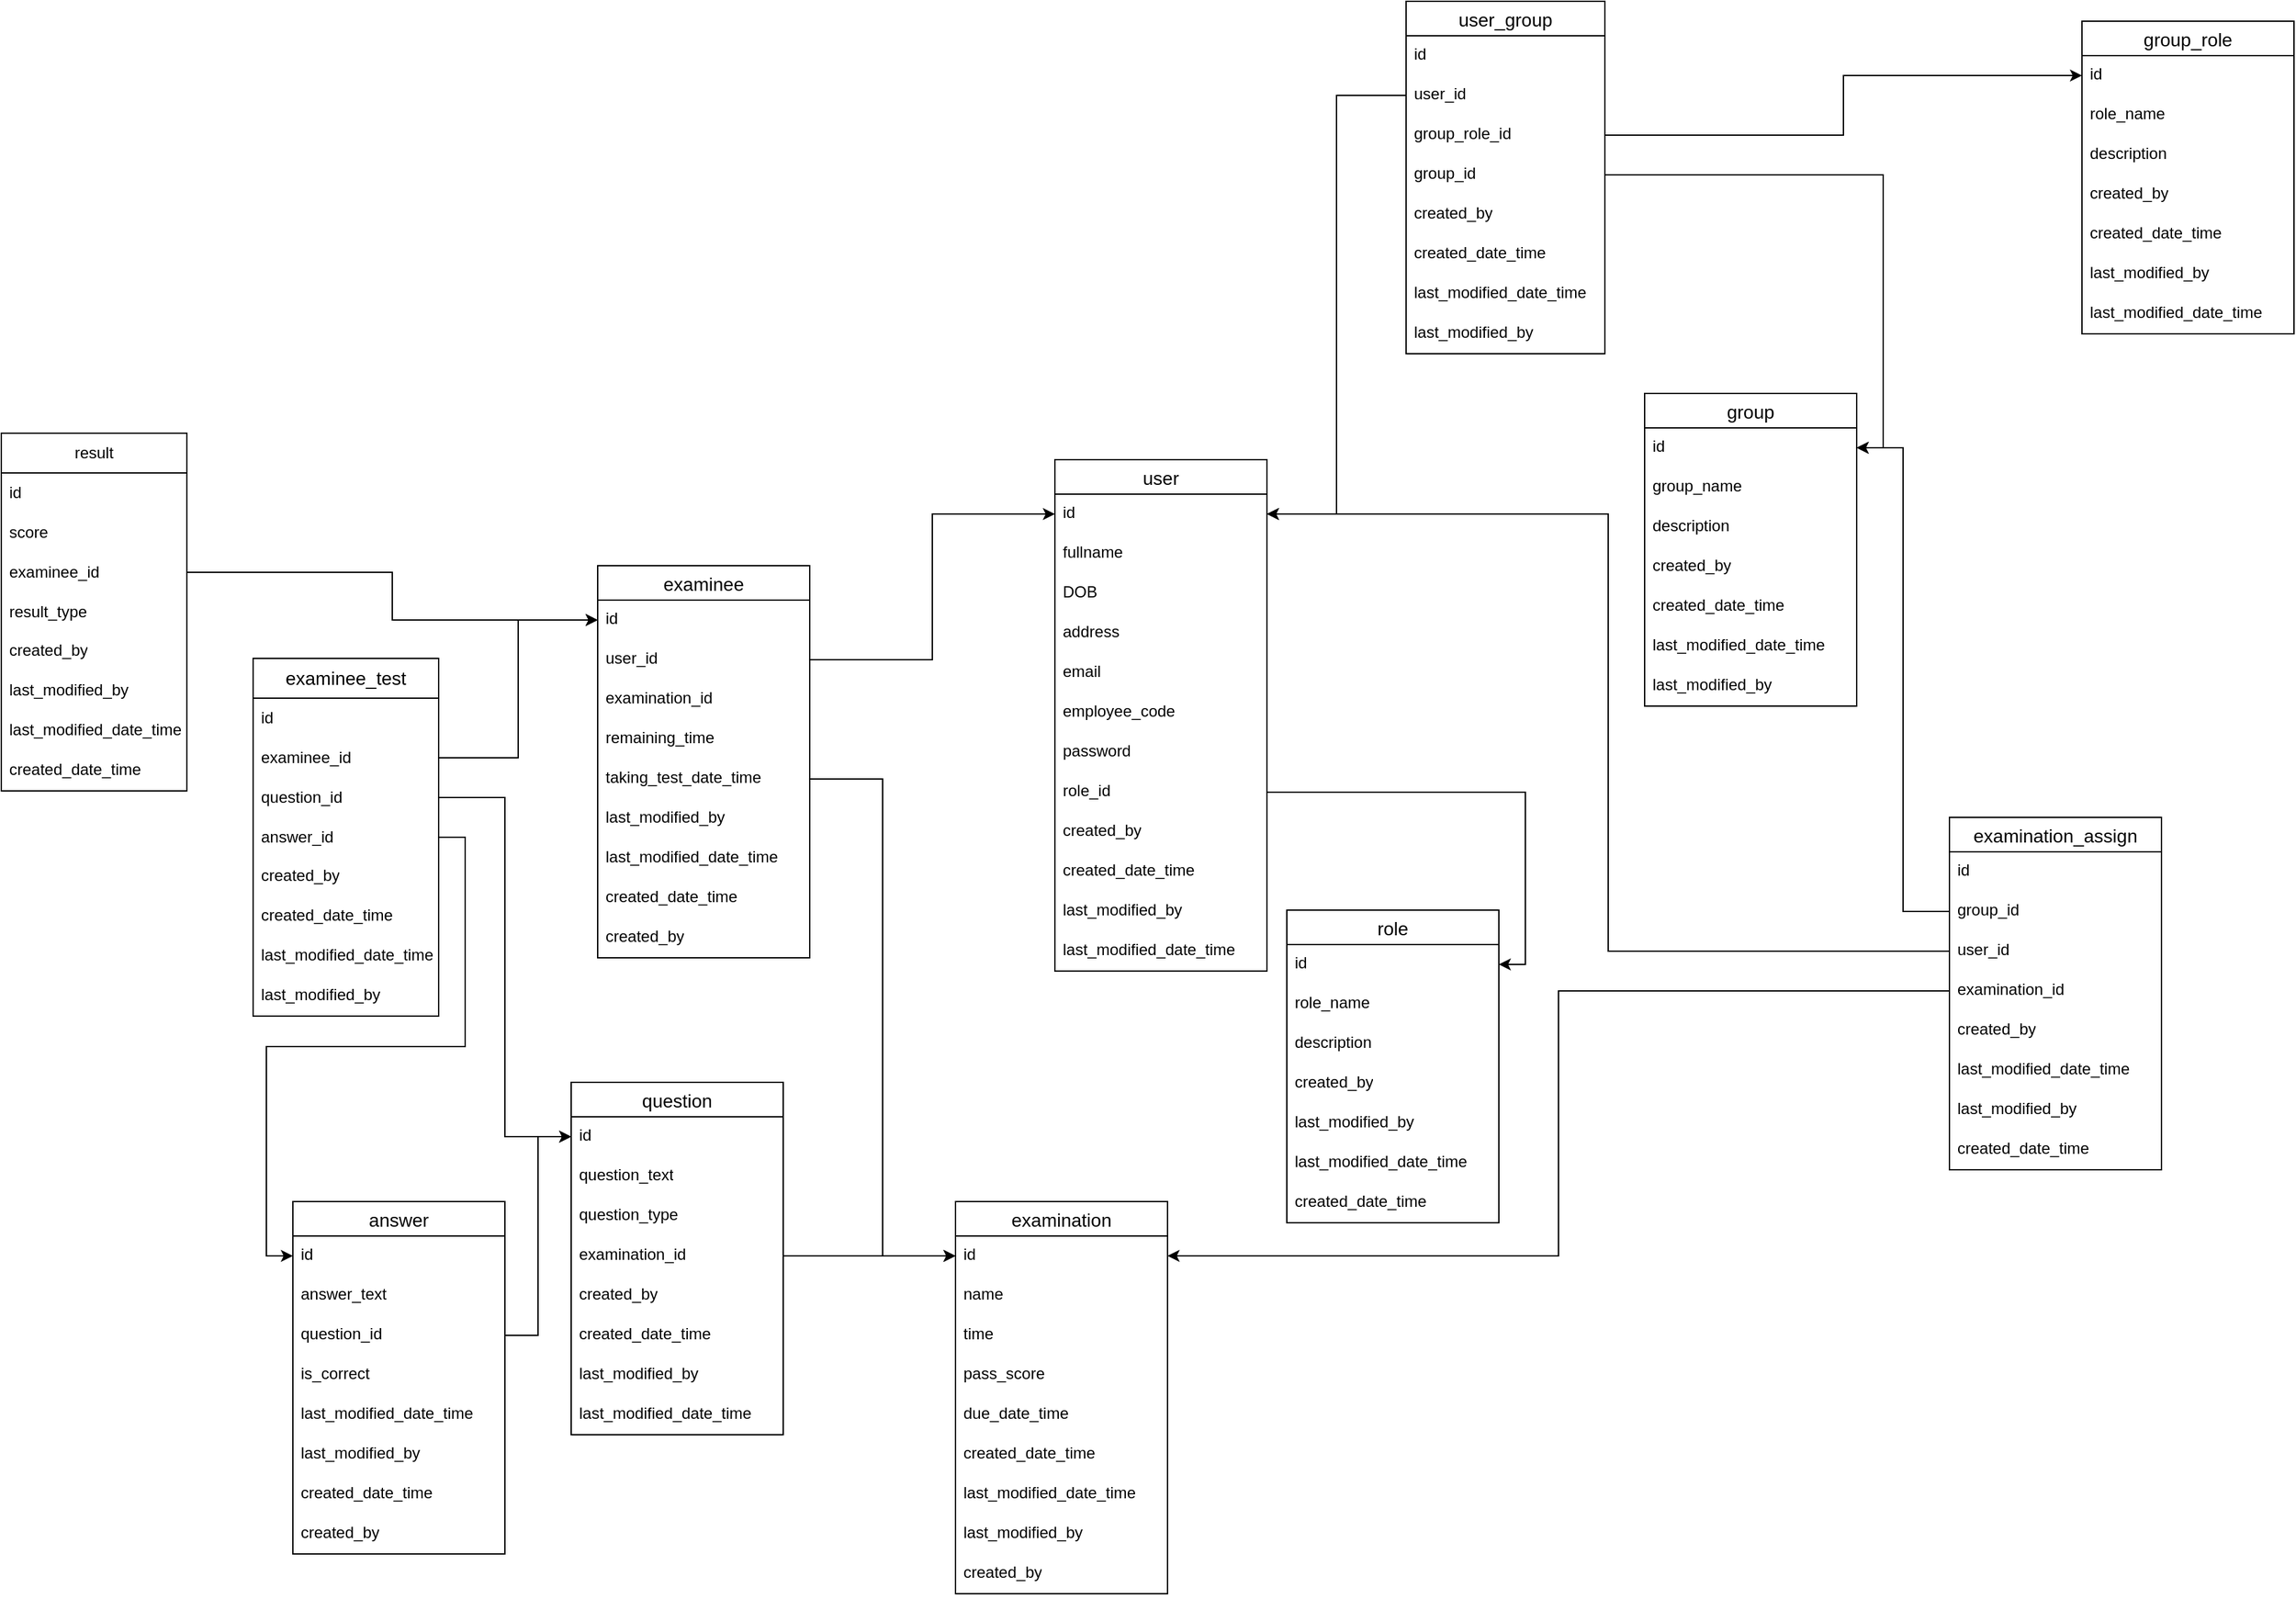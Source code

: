 <mxfile version="24.3.1" type="device">
  <diagram name="Page-1" id="kLz2BcEJNtx8SgJZAAY3">
    <mxGraphModel dx="1900" dy="1622" grid="1" gridSize="10" guides="1" tooltips="1" connect="1" arrows="1" fold="1" page="1" pageScale="1" pageWidth="850" pageHeight="1100" math="0" shadow="0">
      <root>
        <mxCell id="0" />
        <mxCell id="1" parent="0" />
        <mxCell id="qXVn_vKEKZ3iPX9PQbpu-1" value="user" style="swimlane;fontStyle=0;childLayout=stackLayout;horizontal=1;startSize=26;horizontalStack=0;resizeParent=1;resizeParentMax=0;resizeLast=0;collapsible=1;marginBottom=0;align=center;fontSize=14;" parent="1" vertex="1">
          <mxGeometry x="265" y="70" width="160" height="386" as="geometry" />
        </mxCell>
        <mxCell id="qXVn_vKEKZ3iPX9PQbpu-2" value="id" style="text;strokeColor=none;fillColor=none;spacingLeft=4;spacingRight=4;overflow=hidden;rotatable=0;points=[[0,0.5],[1,0.5]];portConstraint=eastwest;fontSize=12;whiteSpace=wrap;html=1;" parent="qXVn_vKEKZ3iPX9PQbpu-1" vertex="1">
          <mxGeometry y="26" width="160" height="30" as="geometry" />
        </mxCell>
        <mxCell id="qXVn_vKEKZ3iPX9PQbpu-3" value="fullname" style="text;strokeColor=none;fillColor=none;spacingLeft=4;spacingRight=4;overflow=hidden;rotatable=0;points=[[0,0.5],[1,0.5]];portConstraint=eastwest;fontSize=12;whiteSpace=wrap;html=1;" parent="qXVn_vKEKZ3iPX9PQbpu-1" vertex="1">
          <mxGeometry y="56" width="160" height="30" as="geometry" />
        </mxCell>
        <mxCell id="qXVn_vKEKZ3iPX9PQbpu-4" value="DOB" style="text;strokeColor=none;fillColor=none;spacingLeft=4;spacingRight=4;overflow=hidden;rotatable=0;points=[[0,0.5],[1,0.5]];portConstraint=eastwest;fontSize=12;whiteSpace=wrap;html=1;" parent="qXVn_vKEKZ3iPX9PQbpu-1" vertex="1">
          <mxGeometry y="86" width="160" height="30" as="geometry" />
        </mxCell>
        <mxCell id="qXVn_vKEKZ3iPX9PQbpu-5" value="address" style="text;strokeColor=none;fillColor=none;spacingLeft=4;spacingRight=4;overflow=hidden;rotatable=0;points=[[0,0.5],[1,0.5]];portConstraint=eastwest;fontSize=12;whiteSpace=wrap;html=1;" parent="qXVn_vKEKZ3iPX9PQbpu-1" vertex="1">
          <mxGeometry y="116" width="160" height="30" as="geometry" />
        </mxCell>
        <mxCell id="3p38CUctoPFlIMFYyU91-2" value="email" style="text;strokeColor=none;fillColor=none;spacingLeft=4;spacingRight=4;overflow=hidden;rotatable=0;points=[[0,0.5],[1,0.5]];portConstraint=eastwest;fontSize=12;whiteSpace=wrap;html=1;" parent="qXVn_vKEKZ3iPX9PQbpu-1" vertex="1">
          <mxGeometry y="146" width="160" height="30" as="geometry" />
        </mxCell>
        <mxCell id="qXVn_vKEKZ3iPX9PQbpu-6" value="employee_code" style="text;strokeColor=none;fillColor=none;spacingLeft=4;spacingRight=4;overflow=hidden;rotatable=0;points=[[0,0.5],[1,0.5]];portConstraint=eastwest;fontSize=12;whiteSpace=wrap;html=1;" parent="qXVn_vKEKZ3iPX9PQbpu-1" vertex="1">
          <mxGeometry y="176" width="160" height="30" as="geometry" />
        </mxCell>
        <mxCell id="3p38CUctoPFlIMFYyU91-1" value="password" style="text;strokeColor=none;fillColor=none;spacingLeft=4;spacingRight=4;overflow=hidden;rotatable=0;points=[[0,0.5],[1,0.5]];portConstraint=eastwest;fontSize=12;whiteSpace=wrap;html=1;" parent="qXVn_vKEKZ3iPX9PQbpu-1" vertex="1">
          <mxGeometry y="206" width="160" height="30" as="geometry" />
        </mxCell>
        <mxCell id="qXVn_vKEKZ3iPX9PQbpu-7" value="role_id" style="text;strokeColor=none;fillColor=none;spacingLeft=4;spacingRight=4;overflow=hidden;rotatable=0;points=[[0,0.5],[1,0.5]];portConstraint=eastwest;fontSize=12;whiteSpace=wrap;html=1;" parent="qXVn_vKEKZ3iPX9PQbpu-1" vertex="1">
          <mxGeometry y="236" width="160" height="30" as="geometry" />
        </mxCell>
        <mxCell id="qXVn_vKEKZ3iPX9PQbpu-39" value="created_by" style="text;strokeColor=none;fillColor=none;spacingLeft=4;spacingRight=4;overflow=hidden;rotatable=0;points=[[0,0.5],[1,0.5]];portConstraint=eastwest;fontSize=12;whiteSpace=wrap;html=1;" parent="qXVn_vKEKZ3iPX9PQbpu-1" vertex="1">
          <mxGeometry y="266" width="160" height="30" as="geometry" />
        </mxCell>
        <mxCell id="qXVn_vKEKZ3iPX9PQbpu-40" value="created_date_time" style="text;strokeColor=none;fillColor=none;spacingLeft=4;spacingRight=4;overflow=hidden;rotatable=0;points=[[0,0.5],[1,0.5]];portConstraint=eastwest;fontSize=12;whiteSpace=wrap;html=1;" parent="qXVn_vKEKZ3iPX9PQbpu-1" vertex="1">
          <mxGeometry y="296" width="160" height="30" as="geometry" />
        </mxCell>
        <mxCell id="qXVn_vKEKZ3iPX9PQbpu-41" value="last_modified_by" style="text;strokeColor=none;fillColor=none;spacingLeft=4;spacingRight=4;overflow=hidden;rotatable=0;points=[[0,0.5],[1,0.5]];portConstraint=eastwest;fontSize=12;whiteSpace=wrap;html=1;" parent="qXVn_vKEKZ3iPX9PQbpu-1" vertex="1">
          <mxGeometry y="326" width="160" height="30" as="geometry" />
        </mxCell>
        <mxCell id="qXVn_vKEKZ3iPX9PQbpu-42" value="last_modified_date_time" style="text;strokeColor=none;fillColor=none;spacingLeft=4;spacingRight=4;overflow=hidden;rotatable=0;points=[[0,0.5],[1,0.5]];portConstraint=eastwest;fontSize=12;whiteSpace=wrap;html=1;" parent="qXVn_vKEKZ3iPX9PQbpu-1" vertex="1">
          <mxGeometry y="356" width="160" height="30" as="geometry" />
        </mxCell>
        <mxCell id="qXVn_vKEKZ3iPX9PQbpu-8" value="role" style="swimlane;fontStyle=0;childLayout=stackLayout;horizontal=1;startSize=26;horizontalStack=0;resizeParent=1;resizeParentMax=0;resizeLast=0;collapsible=1;marginBottom=0;align=center;fontSize=14;" parent="1" vertex="1">
          <mxGeometry x="440" y="410" width="160" height="236" as="geometry" />
        </mxCell>
        <mxCell id="qXVn_vKEKZ3iPX9PQbpu-9" value="id" style="text;strokeColor=none;fillColor=none;spacingLeft=4;spacingRight=4;overflow=hidden;rotatable=0;points=[[0,0.5],[1,0.5]];portConstraint=eastwest;fontSize=12;whiteSpace=wrap;html=1;" parent="qXVn_vKEKZ3iPX9PQbpu-8" vertex="1">
          <mxGeometry y="26" width="160" height="30" as="geometry" />
        </mxCell>
        <mxCell id="qXVn_vKEKZ3iPX9PQbpu-10" value="role_name" style="text;strokeColor=none;fillColor=none;spacingLeft=4;spacingRight=4;overflow=hidden;rotatable=0;points=[[0,0.5],[1,0.5]];portConstraint=eastwest;fontSize=12;whiteSpace=wrap;html=1;" parent="qXVn_vKEKZ3iPX9PQbpu-8" vertex="1">
          <mxGeometry y="56" width="160" height="30" as="geometry" />
        </mxCell>
        <mxCell id="qXVn_vKEKZ3iPX9PQbpu-11" value="description" style="text;strokeColor=none;fillColor=none;spacingLeft=4;spacingRight=4;overflow=hidden;rotatable=0;points=[[0,0.5],[1,0.5]];portConstraint=eastwest;fontSize=12;whiteSpace=wrap;html=1;" parent="qXVn_vKEKZ3iPX9PQbpu-8" vertex="1">
          <mxGeometry y="86" width="160" height="30" as="geometry" />
        </mxCell>
        <mxCell id="qXVn_vKEKZ3iPX9PQbpu-55" value="created_by" style="text;strokeColor=none;fillColor=none;spacingLeft=4;spacingRight=4;overflow=hidden;rotatable=0;points=[[0,0.5],[1,0.5]];portConstraint=eastwest;fontSize=12;whiteSpace=wrap;html=1;" parent="qXVn_vKEKZ3iPX9PQbpu-8" vertex="1">
          <mxGeometry y="116" width="160" height="30" as="geometry" />
        </mxCell>
        <mxCell id="qXVn_vKEKZ3iPX9PQbpu-58" value="last_modified_by" style="text;strokeColor=none;fillColor=none;spacingLeft=4;spacingRight=4;overflow=hidden;rotatable=0;points=[[0,0.5],[1,0.5]];portConstraint=eastwest;fontSize=12;whiteSpace=wrap;html=1;" parent="qXVn_vKEKZ3iPX9PQbpu-8" vertex="1">
          <mxGeometry y="146" width="160" height="30" as="geometry" />
        </mxCell>
        <mxCell id="qXVn_vKEKZ3iPX9PQbpu-57" value="last_modified_date_time" style="text;strokeColor=none;fillColor=none;spacingLeft=4;spacingRight=4;overflow=hidden;rotatable=0;points=[[0,0.5],[1,0.5]];portConstraint=eastwest;fontSize=12;whiteSpace=wrap;html=1;" parent="qXVn_vKEKZ3iPX9PQbpu-8" vertex="1">
          <mxGeometry y="176" width="160" height="30" as="geometry" />
        </mxCell>
        <mxCell id="qXVn_vKEKZ3iPX9PQbpu-56" value="created_date_time" style="text;strokeColor=none;fillColor=none;spacingLeft=4;spacingRight=4;overflow=hidden;rotatable=0;points=[[0,0.5],[1,0.5]];portConstraint=eastwest;fontSize=12;whiteSpace=wrap;html=1;" parent="qXVn_vKEKZ3iPX9PQbpu-8" vertex="1">
          <mxGeometry y="206" width="160" height="30" as="geometry" />
        </mxCell>
        <mxCell id="qXVn_vKEKZ3iPX9PQbpu-13" value="user_group" style="swimlane;fontStyle=0;childLayout=stackLayout;horizontal=1;startSize=26;horizontalStack=0;resizeParent=1;resizeParentMax=0;resizeLast=0;collapsible=1;marginBottom=0;align=center;fontSize=14;" parent="1" vertex="1">
          <mxGeometry x="530" y="-276" width="150" height="266" as="geometry" />
        </mxCell>
        <mxCell id="qXVn_vKEKZ3iPX9PQbpu-14" value="id" style="text;strokeColor=none;fillColor=none;spacingLeft=4;spacingRight=4;overflow=hidden;rotatable=0;points=[[0,0.5],[1,0.5]];portConstraint=eastwest;fontSize=12;whiteSpace=wrap;html=1;" parent="qXVn_vKEKZ3iPX9PQbpu-13" vertex="1">
          <mxGeometry y="26" width="150" height="30" as="geometry" />
        </mxCell>
        <mxCell id="qXVn_vKEKZ3iPX9PQbpu-15" value="user_id" style="text;strokeColor=none;fillColor=none;spacingLeft=4;spacingRight=4;overflow=hidden;rotatable=0;points=[[0,0.5],[1,0.5]];portConstraint=eastwest;fontSize=12;whiteSpace=wrap;html=1;" parent="qXVn_vKEKZ3iPX9PQbpu-13" vertex="1">
          <mxGeometry y="56" width="150" height="30" as="geometry" />
        </mxCell>
        <mxCell id="qXVn_vKEKZ3iPX9PQbpu-21" value="group_role_id" style="text;strokeColor=none;fillColor=none;spacingLeft=4;spacingRight=4;overflow=hidden;rotatable=0;points=[[0,0.5],[1,0.5]];portConstraint=eastwest;fontSize=12;whiteSpace=wrap;html=1;" parent="qXVn_vKEKZ3iPX9PQbpu-13" vertex="1">
          <mxGeometry y="86" width="150" height="30" as="geometry" />
        </mxCell>
        <mxCell id="qXVn_vKEKZ3iPX9PQbpu-16" value="group_id" style="text;strokeColor=none;fillColor=none;spacingLeft=4;spacingRight=4;overflow=hidden;rotatable=0;points=[[0,0.5],[1,0.5]];portConstraint=eastwest;fontSize=12;whiteSpace=wrap;html=1;" parent="qXVn_vKEKZ3iPX9PQbpu-13" vertex="1">
          <mxGeometry y="116" width="150" height="30" as="geometry" />
        </mxCell>
        <mxCell id="qXVn_vKEKZ3iPX9PQbpu-43" value="created_by" style="text;strokeColor=none;fillColor=none;spacingLeft=4;spacingRight=4;overflow=hidden;rotatable=0;points=[[0,0.5],[1,0.5]];portConstraint=eastwest;fontSize=12;whiteSpace=wrap;html=1;" parent="qXVn_vKEKZ3iPX9PQbpu-13" vertex="1">
          <mxGeometry y="146" width="150" height="30" as="geometry" />
        </mxCell>
        <mxCell id="qXVn_vKEKZ3iPX9PQbpu-44" value="created_date_time" style="text;strokeColor=none;fillColor=none;spacingLeft=4;spacingRight=4;overflow=hidden;rotatable=0;points=[[0,0.5],[1,0.5]];portConstraint=eastwest;fontSize=12;whiteSpace=wrap;html=1;" parent="qXVn_vKEKZ3iPX9PQbpu-13" vertex="1">
          <mxGeometry y="176" width="150" height="30" as="geometry" />
        </mxCell>
        <mxCell id="qXVn_vKEKZ3iPX9PQbpu-46" value="last_modified_date_time" style="text;strokeColor=none;fillColor=none;spacingLeft=4;spacingRight=4;overflow=hidden;rotatable=0;points=[[0,0.5],[1,0.5]];portConstraint=eastwest;fontSize=12;whiteSpace=wrap;html=1;" parent="qXVn_vKEKZ3iPX9PQbpu-13" vertex="1">
          <mxGeometry y="206" width="150" height="30" as="geometry" />
        </mxCell>
        <mxCell id="qXVn_vKEKZ3iPX9PQbpu-45" value="last_modified_by" style="text;strokeColor=none;fillColor=none;spacingLeft=4;spacingRight=4;overflow=hidden;rotatable=0;points=[[0,0.5],[1,0.5]];portConstraint=eastwest;fontSize=12;whiteSpace=wrap;html=1;" parent="qXVn_vKEKZ3iPX9PQbpu-13" vertex="1">
          <mxGeometry y="236" width="150" height="30" as="geometry" />
        </mxCell>
        <mxCell id="qXVn_vKEKZ3iPX9PQbpu-17" value="group_role" style="swimlane;fontStyle=0;childLayout=stackLayout;horizontal=1;startSize=26;horizontalStack=0;resizeParent=1;resizeParentMax=0;resizeLast=0;collapsible=1;marginBottom=0;align=center;fontSize=14;" parent="1" vertex="1">
          <mxGeometry x="1040" y="-261" width="160" height="236" as="geometry" />
        </mxCell>
        <mxCell id="qXVn_vKEKZ3iPX9PQbpu-18" value="id" style="text;strokeColor=none;fillColor=none;spacingLeft=4;spacingRight=4;overflow=hidden;rotatable=0;points=[[0,0.5],[1,0.5]];portConstraint=eastwest;fontSize=12;whiteSpace=wrap;html=1;" parent="qXVn_vKEKZ3iPX9PQbpu-17" vertex="1">
          <mxGeometry y="26" width="160" height="30" as="geometry" />
        </mxCell>
        <mxCell id="qXVn_vKEKZ3iPX9PQbpu-19" value="role_name" style="text;strokeColor=none;fillColor=none;spacingLeft=4;spacingRight=4;overflow=hidden;rotatable=0;points=[[0,0.5],[1,0.5]];portConstraint=eastwest;fontSize=12;whiteSpace=wrap;html=1;" parent="qXVn_vKEKZ3iPX9PQbpu-17" vertex="1">
          <mxGeometry y="56" width="160" height="30" as="geometry" />
        </mxCell>
        <mxCell id="qXVn_vKEKZ3iPX9PQbpu-20" value="description" style="text;strokeColor=none;fillColor=none;spacingLeft=4;spacingRight=4;overflow=hidden;rotatable=0;points=[[0,0.5],[1,0.5]];portConstraint=eastwest;fontSize=12;whiteSpace=wrap;html=1;" parent="qXVn_vKEKZ3iPX9PQbpu-17" vertex="1">
          <mxGeometry y="86" width="160" height="30" as="geometry" />
        </mxCell>
        <mxCell id="qXVn_vKEKZ3iPX9PQbpu-47" value="created_by" style="text;strokeColor=none;fillColor=none;spacingLeft=4;spacingRight=4;overflow=hidden;rotatable=0;points=[[0,0.5],[1,0.5]];portConstraint=eastwest;fontSize=12;whiteSpace=wrap;html=1;" parent="qXVn_vKEKZ3iPX9PQbpu-17" vertex="1">
          <mxGeometry y="116" width="160" height="30" as="geometry" />
        </mxCell>
        <mxCell id="qXVn_vKEKZ3iPX9PQbpu-48" value="created_date_time" style="text;strokeColor=none;fillColor=none;spacingLeft=4;spacingRight=4;overflow=hidden;rotatable=0;points=[[0,0.5],[1,0.5]];portConstraint=eastwest;fontSize=12;whiteSpace=wrap;html=1;" parent="qXVn_vKEKZ3iPX9PQbpu-17" vertex="1">
          <mxGeometry y="146" width="160" height="30" as="geometry" />
        </mxCell>
        <mxCell id="qXVn_vKEKZ3iPX9PQbpu-50" value="last_modified_by" style="text;strokeColor=none;fillColor=none;spacingLeft=4;spacingRight=4;overflow=hidden;rotatable=0;points=[[0,0.5],[1,0.5]];portConstraint=eastwest;fontSize=12;whiteSpace=wrap;html=1;" parent="qXVn_vKEKZ3iPX9PQbpu-17" vertex="1">
          <mxGeometry y="176" width="160" height="30" as="geometry" />
        </mxCell>
        <mxCell id="qXVn_vKEKZ3iPX9PQbpu-49" value="last_modified_date_time" style="text;strokeColor=none;fillColor=none;spacingLeft=4;spacingRight=4;overflow=hidden;rotatable=0;points=[[0,0.5],[1,0.5]];portConstraint=eastwest;fontSize=12;whiteSpace=wrap;html=1;" parent="qXVn_vKEKZ3iPX9PQbpu-17" vertex="1">
          <mxGeometry y="206" width="160" height="30" as="geometry" />
        </mxCell>
        <mxCell id="qXVn_vKEKZ3iPX9PQbpu-33" value="group" style="swimlane;fontStyle=0;childLayout=stackLayout;horizontal=1;startSize=26;horizontalStack=0;resizeParent=1;resizeParentMax=0;resizeLast=0;collapsible=1;marginBottom=0;align=center;fontSize=14;" parent="1" vertex="1">
          <mxGeometry x="710" y="20" width="160" height="236" as="geometry" />
        </mxCell>
        <mxCell id="qXVn_vKEKZ3iPX9PQbpu-34" value="id" style="text;strokeColor=none;fillColor=none;spacingLeft=4;spacingRight=4;overflow=hidden;rotatable=0;points=[[0,0.5],[1,0.5]];portConstraint=eastwest;fontSize=12;whiteSpace=wrap;html=1;" parent="qXVn_vKEKZ3iPX9PQbpu-33" vertex="1">
          <mxGeometry y="26" width="160" height="30" as="geometry" />
        </mxCell>
        <mxCell id="qXVn_vKEKZ3iPX9PQbpu-35" value="group_name" style="text;strokeColor=none;fillColor=none;spacingLeft=4;spacingRight=4;overflow=hidden;rotatable=0;points=[[0,0.5],[1,0.5]];portConstraint=eastwest;fontSize=12;whiteSpace=wrap;html=1;" parent="qXVn_vKEKZ3iPX9PQbpu-33" vertex="1">
          <mxGeometry y="56" width="160" height="30" as="geometry" />
        </mxCell>
        <mxCell id="qXVn_vKEKZ3iPX9PQbpu-36" value="description" style="text;strokeColor=none;fillColor=none;spacingLeft=4;spacingRight=4;overflow=hidden;rotatable=0;points=[[0,0.5],[1,0.5]];portConstraint=eastwest;fontSize=12;whiteSpace=wrap;html=1;" parent="qXVn_vKEKZ3iPX9PQbpu-33" vertex="1">
          <mxGeometry y="86" width="160" height="30" as="geometry" />
        </mxCell>
        <mxCell id="qXVn_vKEKZ3iPX9PQbpu-51" value="created_by" style="text;strokeColor=none;fillColor=none;spacingLeft=4;spacingRight=4;overflow=hidden;rotatable=0;points=[[0,0.5],[1,0.5]];portConstraint=eastwest;fontSize=12;whiteSpace=wrap;html=1;" parent="qXVn_vKEKZ3iPX9PQbpu-33" vertex="1">
          <mxGeometry y="116" width="160" height="30" as="geometry" />
        </mxCell>
        <mxCell id="qXVn_vKEKZ3iPX9PQbpu-52" value="created_date_time" style="text;strokeColor=none;fillColor=none;spacingLeft=4;spacingRight=4;overflow=hidden;rotatable=0;points=[[0,0.5],[1,0.5]];portConstraint=eastwest;fontSize=12;whiteSpace=wrap;html=1;" parent="qXVn_vKEKZ3iPX9PQbpu-33" vertex="1">
          <mxGeometry y="146" width="160" height="30" as="geometry" />
        </mxCell>
        <mxCell id="qXVn_vKEKZ3iPX9PQbpu-54" value="last_modified_date_time" style="text;strokeColor=none;fillColor=none;spacingLeft=4;spacingRight=4;overflow=hidden;rotatable=0;points=[[0,0.5],[1,0.5]];portConstraint=eastwest;fontSize=12;whiteSpace=wrap;html=1;" parent="qXVn_vKEKZ3iPX9PQbpu-33" vertex="1">
          <mxGeometry y="176" width="160" height="30" as="geometry" />
        </mxCell>
        <mxCell id="qXVn_vKEKZ3iPX9PQbpu-53" value="last_modified_by" style="text;strokeColor=none;fillColor=none;spacingLeft=4;spacingRight=4;overflow=hidden;rotatable=0;points=[[0,0.5],[1,0.5]];portConstraint=eastwest;fontSize=12;whiteSpace=wrap;html=1;" parent="qXVn_vKEKZ3iPX9PQbpu-33" vertex="1">
          <mxGeometry y="206" width="160" height="30" as="geometry" />
        </mxCell>
        <mxCell id="qXVn_vKEKZ3iPX9PQbpu-59" value="examination" style="swimlane;fontStyle=0;childLayout=stackLayout;horizontal=1;startSize=26;horizontalStack=0;resizeParent=1;resizeParentMax=0;resizeLast=0;collapsible=1;marginBottom=0;align=center;fontSize=14;" parent="1" vertex="1">
          <mxGeometry x="190" y="630" width="160" height="296" as="geometry" />
        </mxCell>
        <mxCell id="qXVn_vKEKZ3iPX9PQbpu-60" value="id" style="text;strokeColor=none;fillColor=none;spacingLeft=4;spacingRight=4;overflow=hidden;rotatable=0;points=[[0,0.5],[1,0.5]];portConstraint=eastwest;fontSize=12;whiteSpace=wrap;html=1;" parent="qXVn_vKEKZ3iPX9PQbpu-59" vertex="1">
          <mxGeometry y="26" width="160" height="30" as="geometry" />
        </mxCell>
        <mxCell id="qXVn_vKEKZ3iPX9PQbpu-61" value="name" style="text;strokeColor=none;fillColor=none;spacingLeft=4;spacingRight=4;overflow=hidden;rotatable=0;points=[[0,0.5],[1,0.5]];portConstraint=eastwest;fontSize=12;whiteSpace=wrap;html=1;" parent="qXVn_vKEKZ3iPX9PQbpu-59" vertex="1">
          <mxGeometry y="56" width="160" height="30" as="geometry" />
        </mxCell>
        <mxCell id="qXVn_vKEKZ3iPX9PQbpu-62" value="time" style="text;strokeColor=none;fillColor=none;spacingLeft=4;spacingRight=4;overflow=hidden;rotatable=0;points=[[0,0.5],[1,0.5]];portConstraint=eastwest;fontSize=12;whiteSpace=wrap;html=1;" parent="qXVn_vKEKZ3iPX9PQbpu-59" vertex="1">
          <mxGeometry y="86" width="160" height="30" as="geometry" />
        </mxCell>
        <mxCell id="8CideuTQeVdEpVNK5nvo-33" value="pass_score" style="text;strokeColor=none;fillColor=none;spacingLeft=4;spacingRight=4;overflow=hidden;rotatable=0;points=[[0,0.5],[1,0.5]];portConstraint=eastwest;fontSize=12;whiteSpace=wrap;html=1;" parent="qXVn_vKEKZ3iPX9PQbpu-59" vertex="1">
          <mxGeometry y="116" width="160" height="30" as="geometry" />
        </mxCell>
        <mxCell id="qXVn_vKEKZ3iPX9PQbpu-64" value="due_date_time" style="text;strokeColor=none;fillColor=none;spacingLeft=4;spacingRight=4;overflow=hidden;rotatable=0;points=[[0,0.5],[1,0.5]];portConstraint=eastwest;fontSize=12;whiteSpace=wrap;html=1;" parent="qXVn_vKEKZ3iPX9PQbpu-59" vertex="1">
          <mxGeometry y="146" width="160" height="30" as="geometry" />
        </mxCell>
        <mxCell id="qXVn_vKEKZ3iPX9PQbpu-65" value="created_date_time" style="text;strokeColor=none;fillColor=none;spacingLeft=4;spacingRight=4;overflow=hidden;rotatable=0;points=[[0,0.5],[1,0.5]];portConstraint=eastwest;fontSize=12;whiteSpace=wrap;html=1;" parent="qXVn_vKEKZ3iPX9PQbpu-59" vertex="1">
          <mxGeometry y="176" width="160" height="30" as="geometry" />
        </mxCell>
        <mxCell id="qXVn_vKEKZ3iPX9PQbpu-67" value="last_modified_date_time" style="text;strokeColor=none;fillColor=none;spacingLeft=4;spacingRight=4;overflow=hidden;rotatable=0;points=[[0,0.5],[1,0.5]];portConstraint=eastwest;fontSize=12;whiteSpace=wrap;html=1;" parent="qXVn_vKEKZ3iPX9PQbpu-59" vertex="1">
          <mxGeometry y="206" width="160" height="30" as="geometry" />
        </mxCell>
        <mxCell id="qXVn_vKEKZ3iPX9PQbpu-66" value="last_modified_by" style="text;strokeColor=none;fillColor=none;spacingLeft=4;spacingRight=4;overflow=hidden;rotatable=0;points=[[0,0.5],[1,0.5]];portConstraint=eastwest;fontSize=12;whiteSpace=wrap;html=1;" parent="qXVn_vKEKZ3iPX9PQbpu-59" vertex="1">
          <mxGeometry y="236" width="160" height="30" as="geometry" />
        </mxCell>
        <mxCell id="pflSNHlGDxxEchdrEhAi-2" value="created_by" style="text;strokeColor=none;fillColor=none;spacingLeft=4;spacingRight=4;overflow=hidden;rotatable=0;points=[[0,0.5],[1,0.5]];portConstraint=eastwest;fontSize=12;whiteSpace=wrap;html=1;" vertex="1" parent="qXVn_vKEKZ3iPX9PQbpu-59">
          <mxGeometry y="266" width="160" height="30" as="geometry" />
        </mxCell>
        <mxCell id="qXVn_vKEKZ3iPX9PQbpu-68" value="question" style="swimlane;fontStyle=0;childLayout=stackLayout;horizontal=1;startSize=26;horizontalStack=0;resizeParent=1;resizeParentMax=0;resizeLast=0;collapsible=1;marginBottom=0;align=center;fontSize=14;" parent="1" vertex="1">
          <mxGeometry x="-100" y="540" width="160" height="266" as="geometry" />
        </mxCell>
        <mxCell id="qXVn_vKEKZ3iPX9PQbpu-69" value="id" style="text;strokeColor=none;fillColor=none;spacingLeft=4;spacingRight=4;overflow=hidden;rotatable=0;points=[[0,0.5],[1,0.5]];portConstraint=eastwest;fontSize=12;whiteSpace=wrap;html=1;" parent="qXVn_vKEKZ3iPX9PQbpu-68" vertex="1">
          <mxGeometry y="26" width="160" height="30" as="geometry" />
        </mxCell>
        <mxCell id="qXVn_vKEKZ3iPX9PQbpu-70" value="question_text" style="text;strokeColor=none;fillColor=none;spacingLeft=4;spacingRight=4;overflow=hidden;rotatable=0;points=[[0,0.5],[1,0.5]];portConstraint=eastwest;fontSize=12;whiteSpace=wrap;html=1;" parent="qXVn_vKEKZ3iPX9PQbpu-68" vertex="1">
          <mxGeometry y="56" width="160" height="30" as="geometry" />
        </mxCell>
        <mxCell id="qXVn_vKEKZ3iPX9PQbpu-80" value="question_type" style="text;strokeColor=none;fillColor=none;spacingLeft=4;spacingRight=4;overflow=hidden;rotatable=0;points=[[0,0.5],[1,0.5]];portConstraint=eastwest;fontSize=12;whiteSpace=wrap;html=1;" parent="qXVn_vKEKZ3iPX9PQbpu-68" vertex="1">
          <mxGeometry y="86" width="160" height="30" as="geometry" />
        </mxCell>
        <mxCell id="qXVn_vKEKZ3iPX9PQbpu-71" value="examination_id" style="text;strokeColor=none;fillColor=none;spacingLeft=4;spacingRight=4;overflow=hidden;rotatable=0;points=[[0,0.5],[1,0.5]];portConstraint=eastwest;fontSize=12;whiteSpace=wrap;html=1;" parent="qXVn_vKEKZ3iPX9PQbpu-68" vertex="1">
          <mxGeometry y="116" width="160" height="30" as="geometry" />
        </mxCell>
        <mxCell id="qXVn_vKEKZ3iPX9PQbpu-76" value="created_by" style="text;strokeColor=none;fillColor=none;spacingLeft=4;spacingRight=4;overflow=hidden;rotatable=0;points=[[0,0.5],[1,0.5]];portConstraint=eastwest;fontSize=12;whiteSpace=wrap;html=1;" parent="qXVn_vKEKZ3iPX9PQbpu-68" vertex="1">
          <mxGeometry y="146" width="160" height="30" as="geometry" />
        </mxCell>
        <mxCell id="qXVn_vKEKZ3iPX9PQbpu-77" value="created_date_time" style="text;strokeColor=none;fillColor=none;spacingLeft=4;spacingRight=4;overflow=hidden;rotatable=0;points=[[0,0.5],[1,0.5]];portConstraint=eastwest;fontSize=12;whiteSpace=wrap;html=1;" parent="qXVn_vKEKZ3iPX9PQbpu-68" vertex="1">
          <mxGeometry y="176" width="160" height="30" as="geometry" />
        </mxCell>
        <mxCell id="qXVn_vKEKZ3iPX9PQbpu-79" value="last_modified_by" style="text;strokeColor=none;fillColor=none;spacingLeft=4;spacingRight=4;overflow=hidden;rotatable=0;points=[[0,0.5],[1,0.5]];portConstraint=eastwest;fontSize=12;whiteSpace=wrap;html=1;" parent="qXVn_vKEKZ3iPX9PQbpu-68" vertex="1">
          <mxGeometry y="206" width="160" height="30" as="geometry" />
        </mxCell>
        <mxCell id="qXVn_vKEKZ3iPX9PQbpu-78" value="last_modified_date_time" style="text;strokeColor=none;fillColor=none;spacingLeft=4;spacingRight=4;overflow=hidden;rotatable=0;points=[[0,0.5],[1,0.5]];portConstraint=eastwest;fontSize=12;whiteSpace=wrap;html=1;" parent="qXVn_vKEKZ3iPX9PQbpu-68" vertex="1">
          <mxGeometry y="236" width="160" height="30" as="geometry" />
        </mxCell>
        <mxCell id="qXVn_vKEKZ3iPX9PQbpu-81" style="edgeStyle=orthogonalEdgeStyle;rounded=0;orthogonalLoop=1;jettySize=auto;html=1;entryX=0;entryY=0.5;entryDx=0;entryDy=0;" parent="1" source="qXVn_vKEKZ3iPX9PQbpu-71" target="qXVn_vKEKZ3iPX9PQbpu-60" edge="1">
          <mxGeometry relative="1" as="geometry">
            <mxPoint x="250" y="554" as="targetPoint" />
          </mxGeometry>
        </mxCell>
        <mxCell id="qXVn_vKEKZ3iPX9PQbpu-82" value="examination_assign" style="swimlane;fontStyle=0;childLayout=stackLayout;horizontal=1;startSize=26;horizontalStack=0;resizeParent=1;resizeParentMax=0;resizeLast=0;collapsible=1;marginBottom=0;align=center;fontSize=14;" parent="1" vertex="1">
          <mxGeometry x="940" y="340" width="160" height="266" as="geometry" />
        </mxCell>
        <mxCell id="qXVn_vKEKZ3iPX9PQbpu-83" value="id" style="text;strokeColor=none;fillColor=none;spacingLeft=4;spacingRight=4;overflow=hidden;rotatable=0;points=[[0,0.5],[1,0.5]];portConstraint=eastwest;fontSize=12;whiteSpace=wrap;html=1;" parent="qXVn_vKEKZ3iPX9PQbpu-82" vertex="1">
          <mxGeometry y="26" width="160" height="30" as="geometry" />
        </mxCell>
        <mxCell id="qXVn_vKEKZ3iPX9PQbpu-84" value="group_id" style="text;strokeColor=none;fillColor=none;spacingLeft=4;spacingRight=4;overflow=hidden;rotatable=0;points=[[0,0.5],[1,0.5]];portConstraint=eastwest;fontSize=12;whiteSpace=wrap;html=1;" parent="qXVn_vKEKZ3iPX9PQbpu-82" vertex="1">
          <mxGeometry y="56" width="160" height="30" as="geometry" />
        </mxCell>
        <mxCell id="qXVn_vKEKZ3iPX9PQbpu-85" value="user_id" style="text;strokeColor=none;fillColor=none;spacingLeft=4;spacingRight=4;overflow=hidden;rotatable=0;points=[[0,0.5],[1,0.5]];portConstraint=eastwest;fontSize=12;whiteSpace=wrap;html=1;" parent="qXVn_vKEKZ3iPX9PQbpu-82" vertex="1">
          <mxGeometry y="86" width="160" height="30" as="geometry" />
        </mxCell>
        <mxCell id="qXVn_vKEKZ3iPX9PQbpu-103" value="examination_id" style="text;strokeColor=none;fillColor=none;spacingLeft=4;spacingRight=4;overflow=hidden;rotatable=0;points=[[0,0.5],[1,0.5]];portConstraint=eastwest;fontSize=12;whiteSpace=wrap;html=1;" parent="qXVn_vKEKZ3iPX9PQbpu-82" vertex="1">
          <mxGeometry y="116" width="160" height="30" as="geometry" />
        </mxCell>
        <mxCell id="qXVn_vKEKZ3iPX9PQbpu-99" value="created_by" style="text;strokeColor=none;fillColor=none;spacingLeft=4;spacingRight=4;overflow=hidden;rotatable=0;points=[[0,0.5],[1,0.5]];portConstraint=eastwest;fontSize=12;whiteSpace=wrap;html=1;" parent="qXVn_vKEKZ3iPX9PQbpu-82" vertex="1">
          <mxGeometry y="146" width="160" height="30" as="geometry" />
        </mxCell>
        <mxCell id="qXVn_vKEKZ3iPX9PQbpu-102" value="last_modified_date_time" style="text;strokeColor=none;fillColor=none;spacingLeft=4;spacingRight=4;overflow=hidden;rotatable=0;points=[[0,0.5],[1,0.5]];portConstraint=eastwest;fontSize=12;whiteSpace=wrap;html=1;" parent="qXVn_vKEKZ3iPX9PQbpu-82" vertex="1">
          <mxGeometry y="176" width="160" height="30" as="geometry" />
        </mxCell>
        <mxCell id="qXVn_vKEKZ3iPX9PQbpu-101" value="last_modified_by" style="text;strokeColor=none;fillColor=none;spacingLeft=4;spacingRight=4;overflow=hidden;rotatable=0;points=[[0,0.5],[1,0.5]];portConstraint=eastwest;fontSize=12;whiteSpace=wrap;html=1;" parent="qXVn_vKEKZ3iPX9PQbpu-82" vertex="1">
          <mxGeometry y="206" width="160" height="30" as="geometry" />
        </mxCell>
        <mxCell id="qXVn_vKEKZ3iPX9PQbpu-100" value="created_date_time" style="text;strokeColor=none;fillColor=none;spacingLeft=4;spacingRight=4;overflow=hidden;rotatable=0;points=[[0,0.5],[1,0.5]];portConstraint=eastwest;fontSize=12;whiteSpace=wrap;html=1;" parent="qXVn_vKEKZ3iPX9PQbpu-82" vertex="1">
          <mxGeometry y="236" width="160" height="30" as="geometry" />
        </mxCell>
        <mxCell id="qXVn_vKEKZ3iPX9PQbpu-86" style="edgeStyle=orthogonalEdgeStyle;rounded=0;orthogonalLoop=1;jettySize=auto;html=1;entryX=1;entryY=0.5;entryDx=0;entryDy=0;" parent="1" source="qXVn_vKEKZ3iPX9PQbpu-15" target="qXVn_vKEKZ3iPX9PQbpu-2" edge="1">
          <mxGeometry relative="1" as="geometry" />
        </mxCell>
        <mxCell id="qXVn_vKEKZ3iPX9PQbpu-87" style="edgeStyle=orthogonalEdgeStyle;rounded=0;orthogonalLoop=1;jettySize=auto;html=1;" parent="1" source="qXVn_vKEKZ3iPX9PQbpu-84" target="qXVn_vKEKZ3iPX9PQbpu-34" edge="1">
          <mxGeometry relative="1" as="geometry" />
        </mxCell>
        <mxCell id="qXVn_vKEKZ3iPX9PQbpu-88" style="edgeStyle=orthogonalEdgeStyle;rounded=0;orthogonalLoop=1;jettySize=auto;html=1;" parent="1" source="qXVn_vKEKZ3iPX9PQbpu-85" target="qXVn_vKEKZ3iPX9PQbpu-2" edge="1">
          <mxGeometry relative="1" as="geometry" />
        </mxCell>
        <mxCell id="qXVn_vKEKZ3iPX9PQbpu-89" value="answer" style="swimlane;fontStyle=0;childLayout=stackLayout;horizontal=1;startSize=26;horizontalStack=0;resizeParent=1;resizeParentMax=0;resizeLast=0;collapsible=1;marginBottom=0;align=center;fontSize=14;" parent="1" vertex="1">
          <mxGeometry x="-310" y="630" width="160" height="266" as="geometry" />
        </mxCell>
        <mxCell id="qXVn_vKEKZ3iPX9PQbpu-90" value="id" style="text;strokeColor=none;fillColor=none;spacingLeft=4;spacingRight=4;overflow=hidden;rotatable=0;points=[[0,0.5],[1,0.5]];portConstraint=eastwest;fontSize=12;whiteSpace=wrap;html=1;" parent="qXVn_vKEKZ3iPX9PQbpu-89" vertex="1">
          <mxGeometry y="26" width="160" height="30" as="geometry" />
        </mxCell>
        <mxCell id="qXVn_vKEKZ3iPX9PQbpu-91" value="answer_text" style="text;strokeColor=none;fillColor=none;spacingLeft=4;spacingRight=4;overflow=hidden;rotatable=0;points=[[0,0.5],[1,0.5]];portConstraint=eastwest;fontSize=12;whiteSpace=wrap;html=1;" parent="qXVn_vKEKZ3iPX9PQbpu-89" vertex="1">
          <mxGeometry y="56" width="160" height="30" as="geometry" />
        </mxCell>
        <mxCell id="qXVn_vKEKZ3iPX9PQbpu-92" value="question_id" style="text;strokeColor=none;fillColor=none;spacingLeft=4;spacingRight=4;overflow=hidden;rotatable=0;points=[[0,0.5],[1,0.5]];portConstraint=eastwest;fontSize=12;whiteSpace=wrap;html=1;" parent="qXVn_vKEKZ3iPX9PQbpu-89" vertex="1">
          <mxGeometry y="86" width="160" height="30" as="geometry" />
        </mxCell>
        <mxCell id="qXVn_vKEKZ3iPX9PQbpu-97" value="is_correct" style="text;strokeColor=none;fillColor=none;spacingLeft=4;spacingRight=4;overflow=hidden;rotatable=0;points=[[0,0.5],[1,0.5]];portConstraint=eastwest;fontSize=12;whiteSpace=wrap;html=1;" parent="qXVn_vKEKZ3iPX9PQbpu-89" vertex="1">
          <mxGeometry y="116" width="160" height="30" as="geometry" />
        </mxCell>
        <mxCell id="qXVn_vKEKZ3iPX9PQbpu-96" value="last_modified_date_time" style="text;strokeColor=none;fillColor=none;spacingLeft=4;spacingRight=4;overflow=hidden;rotatable=0;points=[[0,0.5],[1,0.5]];portConstraint=eastwest;fontSize=12;whiteSpace=wrap;html=1;" parent="qXVn_vKEKZ3iPX9PQbpu-89" vertex="1">
          <mxGeometry y="146" width="160" height="30" as="geometry" />
        </mxCell>
        <mxCell id="qXVn_vKEKZ3iPX9PQbpu-95" value="last_modified_by" style="text;strokeColor=none;fillColor=none;spacingLeft=4;spacingRight=4;overflow=hidden;rotatable=0;points=[[0,0.5],[1,0.5]];portConstraint=eastwest;fontSize=12;whiteSpace=wrap;html=1;" parent="qXVn_vKEKZ3iPX9PQbpu-89" vertex="1">
          <mxGeometry y="176" width="160" height="30" as="geometry" />
        </mxCell>
        <mxCell id="qXVn_vKEKZ3iPX9PQbpu-94" value="created_date_time" style="text;strokeColor=none;fillColor=none;spacingLeft=4;spacingRight=4;overflow=hidden;rotatable=0;points=[[0,0.5],[1,0.5]];portConstraint=eastwest;fontSize=12;whiteSpace=wrap;html=1;" parent="qXVn_vKEKZ3iPX9PQbpu-89" vertex="1">
          <mxGeometry y="206" width="160" height="30" as="geometry" />
        </mxCell>
        <mxCell id="qXVn_vKEKZ3iPX9PQbpu-93" value="created_by" style="text;strokeColor=none;fillColor=none;spacingLeft=4;spacingRight=4;overflow=hidden;rotatable=0;points=[[0,0.5],[1,0.5]];portConstraint=eastwest;fontSize=12;whiteSpace=wrap;html=1;" parent="qXVn_vKEKZ3iPX9PQbpu-89" vertex="1">
          <mxGeometry y="236" width="160" height="30" as="geometry" />
        </mxCell>
        <mxCell id="qXVn_vKEKZ3iPX9PQbpu-98" style="edgeStyle=orthogonalEdgeStyle;rounded=0;orthogonalLoop=1;jettySize=auto;html=1;entryX=0;entryY=0.5;entryDx=0;entryDy=0;" parent="1" source="qXVn_vKEKZ3iPX9PQbpu-92" target="qXVn_vKEKZ3iPX9PQbpu-69" edge="1">
          <mxGeometry relative="1" as="geometry" />
        </mxCell>
        <mxCell id="qXVn_vKEKZ3iPX9PQbpu-104" style="edgeStyle=orthogonalEdgeStyle;rounded=0;orthogonalLoop=1;jettySize=auto;html=1;entryX=1;entryY=0.5;entryDx=0;entryDy=0;" parent="1" source="qXVn_vKEKZ3iPX9PQbpu-103" target="qXVn_vKEKZ3iPX9PQbpu-60" edge="1">
          <mxGeometry relative="1" as="geometry" />
        </mxCell>
        <mxCell id="qXVn_vKEKZ3iPX9PQbpu-105" value="examinee" style="swimlane;fontStyle=0;childLayout=stackLayout;horizontal=1;startSize=26;horizontalStack=0;resizeParent=1;resizeParentMax=0;resizeLast=0;collapsible=1;marginBottom=0;align=center;fontSize=14;" parent="1" vertex="1">
          <mxGeometry x="-80" y="150" width="160" height="296" as="geometry" />
        </mxCell>
        <mxCell id="qXVn_vKEKZ3iPX9PQbpu-106" value="id" style="text;strokeColor=none;fillColor=none;spacingLeft=4;spacingRight=4;overflow=hidden;rotatable=0;points=[[0,0.5],[1,0.5]];portConstraint=eastwest;fontSize=12;whiteSpace=wrap;html=1;" parent="qXVn_vKEKZ3iPX9PQbpu-105" vertex="1">
          <mxGeometry y="26" width="160" height="30" as="geometry" />
        </mxCell>
        <mxCell id="qXVn_vKEKZ3iPX9PQbpu-107" value="user_id" style="text;strokeColor=none;fillColor=none;spacingLeft=4;spacingRight=4;overflow=hidden;rotatable=0;points=[[0,0.5],[1,0.5]];portConstraint=eastwest;fontSize=12;whiteSpace=wrap;html=1;" parent="qXVn_vKEKZ3iPX9PQbpu-105" vertex="1">
          <mxGeometry y="56" width="160" height="30" as="geometry" />
        </mxCell>
        <mxCell id="pflSNHlGDxxEchdrEhAi-1" value="examination_id" style="text;strokeColor=none;fillColor=none;spacingLeft=4;spacingRight=4;overflow=hidden;rotatable=0;points=[[0,0.5],[1,0.5]];portConstraint=eastwest;fontSize=12;whiteSpace=wrap;html=1;" vertex="1" parent="qXVn_vKEKZ3iPX9PQbpu-105">
          <mxGeometry y="86" width="160" height="30" as="geometry" />
        </mxCell>
        <mxCell id="pflSNHlGDxxEchdrEhAi-3" value="remaining_time" style="text;strokeColor=none;fillColor=none;spacingLeft=4;spacingRight=4;overflow=hidden;rotatable=0;points=[[0,0.5],[1,0.5]];portConstraint=eastwest;fontSize=12;whiteSpace=wrap;html=1;" vertex="1" parent="qXVn_vKEKZ3iPX9PQbpu-105">
          <mxGeometry y="116" width="160" height="30" as="geometry" />
        </mxCell>
        <mxCell id="qXVn_vKEKZ3iPX9PQbpu-108" value="taking_test_date_time" style="text;strokeColor=none;fillColor=none;spacingLeft=4;spacingRight=4;overflow=hidden;rotatable=0;points=[[0,0.5],[1,0.5]];portConstraint=eastwest;fontSize=12;whiteSpace=wrap;html=1;" parent="qXVn_vKEKZ3iPX9PQbpu-105" vertex="1">
          <mxGeometry y="146" width="160" height="30" as="geometry" />
        </mxCell>
        <mxCell id="8CideuTQeVdEpVNK5nvo-5" value="last_modified_by" style="text;strokeColor=none;fillColor=none;spacingLeft=4;spacingRight=4;overflow=hidden;rotatable=0;points=[[0,0.5],[1,0.5]];portConstraint=eastwest;fontSize=12;whiteSpace=wrap;html=1;" parent="qXVn_vKEKZ3iPX9PQbpu-105" vertex="1">
          <mxGeometry y="176" width="160" height="30" as="geometry" />
        </mxCell>
        <mxCell id="8CideuTQeVdEpVNK5nvo-4" value="last_modified_date_time" style="text;strokeColor=none;fillColor=none;spacingLeft=4;spacingRight=4;overflow=hidden;rotatable=0;points=[[0,0.5],[1,0.5]];portConstraint=eastwest;fontSize=12;whiteSpace=wrap;html=1;" parent="qXVn_vKEKZ3iPX9PQbpu-105" vertex="1">
          <mxGeometry y="206" width="160" height="30" as="geometry" />
        </mxCell>
        <mxCell id="8CideuTQeVdEpVNK5nvo-3" value="created_date_time" style="text;strokeColor=none;fillColor=none;spacingLeft=4;spacingRight=4;overflow=hidden;rotatable=0;points=[[0,0.5],[1,0.5]];portConstraint=eastwest;fontSize=12;whiteSpace=wrap;html=1;" parent="qXVn_vKEKZ3iPX9PQbpu-105" vertex="1">
          <mxGeometry y="236" width="160" height="30" as="geometry" />
        </mxCell>
        <mxCell id="8CideuTQeVdEpVNK5nvo-2" value="created_by" style="text;strokeColor=none;fillColor=none;spacingLeft=4;spacingRight=4;overflow=hidden;rotatable=0;points=[[0,0.5],[1,0.5]];portConstraint=eastwest;fontSize=12;whiteSpace=wrap;html=1;" parent="qXVn_vKEKZ3iPX9PQbpu-105" vertex="1">
          <mxGeometry y="266" width="160" height="30" as="geometry" />
        </mxCell>
        <mxCell id="8CideuTQeVdEpVNK5nvo-1" style="edgeStyle=orthogonalEdgeStyle;rounded=0;orthogonalLoop=1;jettySize=auto;html=1;" parent="1" source="qXVn_vKEKZ3iPX9PQbpu-108" target="qXVn_vKEKZ3iPX9PQbpu-60" edge="1">
          <mxGeometry relative="1" as="geometry" />
        </mxCell>
        <mxCell id="8CideuTQeVdEpVNK5nvo-6" style="edgeStyle=orthogonalEdgeStyle;rounded=0;orthogonalLoop=1;jettySize=auto;html=1;entryX=0;entryY=0.5;entryDx=0;entryDy=0;" parent="1" source="qXVn_vKEKZ3iPX9PQbpu-107" target="qXVn_vKEKZ3iPX9PQbpu-2" edge="1">
          <mxGeometry relative="1" as="geometry" />
        </mxCell>
        <mxCell id="8CideuTQeVdEpVNK5nvo-7" style="edgeStyle=orthogonalEdgeStyle;rounded=0;orthogonalLoop=1;jettySize=auto;html=1;entryX=1;entryY=0.5;entryDx=0;entryDy=0;" parent="1" source="qXVn_vKEKZ3iPX9PQbpu-16" target="qXVn_vKEKZ3iPX9PQbpu-34" edge="1">
          <mxGeometry relative="1" as="geometry" />
        </mxCell>
        <mxCell id="8CideuTQeVdEpVNK5nvo-8" style="edgeStyle=orthogonalEdgeStyle;rounded=0;orthogonalLoop=1;jettySize=auto;html=1;entryX=1;entryY=0.5;entryDx=0;entryDy=0;" parent="1" source="qXVn_vKEKZ3iPX9PQbpu-7" target="qXVn_vKEKZ3iPX9PQbpu-9" edge="1">
          <mxGeometry relative="1" as="geometry" />
        </mxCell>
        <mxCell id="8CideuTQeVdEpVNK5nvo-10" value="&lt;span style=&quot;font-size: 14px; text-wrap: nowrap;&quot;&gt;examinee_test&lt;/span&gt;" style="swimlane;fontStyle=0;childLayout=stackLayout;horizontal=1;startSize=30;horizontalStack=0;resizeParent=1;resizeParentMax=0;resizeLast=0;collapsible=1;marginBottom=0;whiteSpace=wrap;html=1;" parent="1" vertex="1">
          <mxGeometry x="-340" y="220" width="140" height="270" as="geometry" />
        </mxCell>
        <mxCell id="8CideuTQeVdEpVNK5nvo-11" value="id" style="text;strokeColor=none;fillColor=none;align=left;verticalAlign=middle;spacingLeft=4;spacingRight=4;overflow=hidden;points=[[0,0.5],[1,0.5]];portConstraint=eastwest;rotatable=0;whiteSpace=wrap;html=1;" parent="8CideuTQeVdEpVNK5nvo-10" vertex="1">
          <mxGeometry y="30" width="140" height="30" as="geometry" />
        </mxCell>
        <mxCell id="8CideuTQeVdEpVNK5nvo-15" value="examinee_id" style="text;strokeColor=none;fillColor=none;align=left;verticalAlign=middle;spacingLeft=4;spacingRight=4;overflow=hidden;points=[[0,0.5],[1,0.5]];portConstraint=eastwest;rotatable=0;whiteSpace=wrap;html=1;" parent="8CideuTQeVdEpVNK5nvo-10" vertex="1">
          <mxGeometry y="60" width="140" height="30" as="geometry" />
        </mxCell>
        <mxCell id="8CideuTQeVdEpVNK5nvo-12" value="question_id" style="text;strokeColor=none;fillColor=none;align=left;verticalAlign=middle;spacingLeft=4;spacingRight=4;overflow=hidden;points=[[0,0.5],[1,0.5]];portConstraint=eastwest;rotatable=0;whiteSpace=wrap;html=1;" parent="8CideuTQeVdEpVNK5nvo-10" vertex="1">
          <mxGeometry y="90" width="140" height="30" as="geometry" />
        </mxCell>
        <mxCell id="8CideuTQeVdEpVNK5nvo-13" value="answer_id" style="text;strokeColor=none;fillColor=none;align=left;verticalAlign=middle;spacingLeft=4;spacingRight=4;overflow=hidden;points=[[0,0.5],[1,0.5]];portConstraint=eastwest;rotatable=0;whiteSpace=wrap;html=1;" parent="8CideuTQeVdEpVNK5nvo-10" vertex="1">
          <mxGeometry y="120" width="140" height="30" as="geometry" />
        </mxCell>
        <mxCell id="8CideuTQeVdEpVNK5nvo-26" value="created_by" style="text;strokeColor=none;fillColor=none;spacingLeft=4;spacingRight=4;overflow=hidden;rotatable=0;points=[[0,0.5],[1,0.5]];portConstraint=eastwest;fontSize=12;whiteSpace=wrap;html=1;" parent="8CideuTQeVdEpVNK5nvo-10" vertex="1">
          <mxGeometry y="150" width="140" height="30" as="geometry" />
        </mxCell>
        <mxCell id="8CideuTQeVdEpVNK5nvo-25" value="created_date_time" style="text;strokeColor=none;fillColor=none;spacingLeft=4;spacingRight=4;overflow=hidden;rotatable=0;points=[[0,0.5],[1,0.5]];portConstraint=eastwest;fontSize=12;whiteSpace=wrap;html=1;" parent="8CideuTQeVdEpVNK5nvo-10" vertex="1">
          <mxGeometry y="180" width="140" height="30" as="geometry" />
        </mxCell>
        <mxCell id="8CideuTQeVdEpVNK5nvo-24" value="last_modified_date_time" style="text;strokeColor=none;fillColor=none;spacingLeft=4;spacingRight=4;overflow=hidden;rotatable=0;points=[[0,0.5],[1,0.5]];portConstraint=eastwest;fontSize=12;whiteSpace=wrap;html=1;" parent="8CideuTQeVdEpVNK5nvo-10" vertex="1">
          <mxGeometry y="210" width="140" height="30" as="geometry" />
        </mxCell>
        <mxCell id="8CideuTQeVdEpVNK5nvo-23" value="last_modified_by" style="text;strokeColor=none;fillColor=none;spacingLeft=4;spacingRight=4;overflow=hidden;rotatable=0;points=[[0,0.5],[1,0.5]];portConstraint=eastwest;fontSize=12;whiteSpace=wrap;html=1;" parent="8CideuTQeVdEpVNK5nvo-10" vertex="1">
          <mxGeometry y="240" width="140" height="30" as="geometry" />
        </mxCell>
        <mxCell id="8CideuTQeVdEpVNK5nvo-17" style="edgeStyle=orthogonalEdgeStyle;rounded=0;orthogonalLoop=1;jettySize=auto;html=1;entryX=0;entryY=0.5;entryDx=0;entryDy=0;" parent="1" source="8CideuTQeVdEpVNK5nvo-12" target="qXVn_vKEKZ3iPX9PQbpu-69" edge="1">
          <mxGeometry relative="1" as="geometry" />
        </mxCell>
        <mxCell id="8CideuTQeVdEpVNK5nvo-18" style="edgeStyle=orthogonalEdgeStyle;rounded=0;orthogonalLoop=1;jettySize=auto;html=1;entryX=0;entryY=0.5;entryDx=0;entryDy=0;" parent="1" source="8CideuTQeVdEpVNK5nvo-13" target="qXVn_vKEKZ3iPX9PQbpu-90" edge="1">
          <mxGeometry relative="1" as="geometry" />
        </mxCell>
        <mxCell id="8CideuTQeVdEpVNK5nvo-19" value="result" style="swimlane;fontStyle=0;childLayout=stackLayout;horizontal=1;startSize=30;horizontalStack=0;resizeParent=1;resizeParentMax=0;resizeLast=0;collapsible=1;marginBottom=0;whiteSpace=wrap;html=1;" parent="1" vertex="1">
          <mxGeometry x="-530" y="50" width="140" height="270" as="geometry" />
        </mxCell>
        <mxCell id="8CideuTQeVdEpVNK5nvo-20" value="id" style="text;strokeColor=none;fillColor=none;align=left;verticalAlign=middle;spacingLeft=4;spacingRight=4;overflow=hidden;points=[[0,0.5],[1,0.5]];portConstraint=eastwest;rotatable=0;whiteSpace=wrap;html=1;" parent="8CideuTQeVdEpVNK5nvo-19" vertex="1">
          <mxGeometry y="30" width="140" height="30" as="geometry" />
        </mxCell>
        <mxCell id="8CideuTQeVdEpVNK5nvo-21" value="score" style="text;strokeColor=none;fillColor=none;align=left;verticalAlign=middle;spacingLeft=4;spacingRight=4;overflow=hidden;points=[[0,0.5],[1,0.5]];portConstraint=eastwest;rotatable=0;whiteSpace=wrap;html=1;" parent="8CideuTQeVdEpVNK5nvo-19" vertex="1">
          <mxGeometry y="60" width="140" height="30" as="geometry" />
        </mxCell>
        <mxCell id="8CideuTQeVdEpVNK5nvo-22" value="examinee_id" style="text;strokeColor=none;fillColor=none;align=left;verticalAlign=middle;spacingLeft=4;spacingRight=4;overflow=hidden;points=[[0,0.5],[1,0.5]];portConstraint=eastwest;rotatable=0;whiteSpace=wrap;html=1;" parent="8CideuTQeVdEpVNK5nvo-19" vertex="1">
          <mxGeometry y="90" width="140" height="30" as="geometry" />
        </mxCell>
        <mxCell id="8CideuTQeVdEpVNK5nvo-34" value="result_type" style="text;strokeColor=none;fillColor=none;align=left;verticalAlign=middle;spacingLeft=4;spacingRight=4;overflow=hidden;points=[[0,0.5],[1,0.5]];portConstraint=eastwest;rotatable=0;whiteSpace=wrap;html=1;" parent="8CideuTQeVdEpVNK5nvo-19" vertex="1">
          <mxGeometry y="120" width="140" height="30" as="geometry" />
        </mxCell>
        <mxCell id="8CideuTQeVdEpVNK5nvo-27" value="created_by" style="text;strokeColor=none;fillColor=none;spacingLeft=4;spacingRight=4;overflow=hidden;rotatable=0;points=[[0,0.5],[1,0.5]];portConstraint=eastwest;fontSize=12;whiteSpace=wrap;html=1;" parent="8CideuTQeVdEpVNK5nvo-19" vertex="1">
          <mxGeometry y="150" width="140" height="30" as="geometry" />
        </mxCell>
        <mxCell id="8CideuTQeVdEpVNK5nvo-30" value="last_modified_by" style="text;strokeColor=none;fillColor=none;spacingLeft=4;spacingRight=4;overflow=hidden;rotatable=0;points=[[0,0.5],[1,0.5]];portConstraint=eastwest;fontSize=12;whiteSpace=wrap;html=1;" parent="8CideuTQeVdEpVNK5nvo-19" vertex="1">
          <mxGeometry y="180" width="140" height="30" as="geometry" />
        </mxCell>
        <mxCell id="8CideuTQeVdEpVNK5nvo-29" value="last_modified_date_time" style="text;strokeColor=none;fillColor=none;spacingLeft=4;spacingRight=4;overflow=hidden;rotatable=0;points=[[0,0.5],[1,0.5]];portConstraint=eastwest;fontSize=12;whiteSpace=wrap;html=1;" parent="8CideuTQeVdEpVNK5nvo-19" vertex="1">
          <mxGeometry y="210" width="140" height="30" as="geometry" />
        </mxCell>
        <mxCell id="8CideuTQeVdEpVNK5nvo-28" value="created_date_time" style="text;strokeColor=none;fillColor=none;spacingLeft=4;spacingRight=4;overflow=hidden;rotatable=0;points=[[0,0.5],[1,0.5]];portConstraint=eastwest;fontSize=12;whiteSpace=wrap;html=1;" parent="8CideuTQeVdEpVNK5nvo-19" vertex="1">
          <mxGeometry y="240" width="140" height="30" as="geometry" />
        </mxCell>
        <mxCell id="8CideuTQeVdEpVNK5nvo-31" style="edgeStyle=orthogonalEdgeStyle;rounded=0;orthogonalLoop=1;jettySize=auto;html=1;entryX=0;entryY=0.5;entryDx=0;entryDy=0;" parent="1" source="8CideuTQeVdEpVNK5nvo-15" target="qXVn_vKEKZ3iPX9PQbpu-106" edge="1">
          <mxGeometry relative="1" as="geometry" />
        </mxCell>
        <mxCell id="8CideuTQeVdEpVNK5nvo-32" style="edgeStyle=orthogonalEdgeStyle;rounded=0;orthogonalLoop=1;jettySize=auto;html=1;entryX=0;entryY=0.5;entryDx=0;entryDy=0;" parent="1" source="8CideuTQeVdEpVNK5nvo-22" target="qXVn_vKEKZ3iPX9PQbpu-106" edge="1">
          <mxGeometry relative="1" as="geometry" />
        </mxCell>
        <mxCell id="8CideuTQeVdEpVNK5nvo-35" style="edgeStyle=orthogonalEdgeStyle;rounded=0;orthogonalLoop=1;jettySize=auto;html=1;" parent="1" source="qXVn_vKEKZ3iPX9PQbpu-21" target="qXVn_vKEKZ3iPX9PQbpu-18" edge="1">
          <mxGeometry relative="1" as="geometry" />
        </mxCell>
      </root>
    </mxGraphModel>
  </diagram>
</mxfile>
